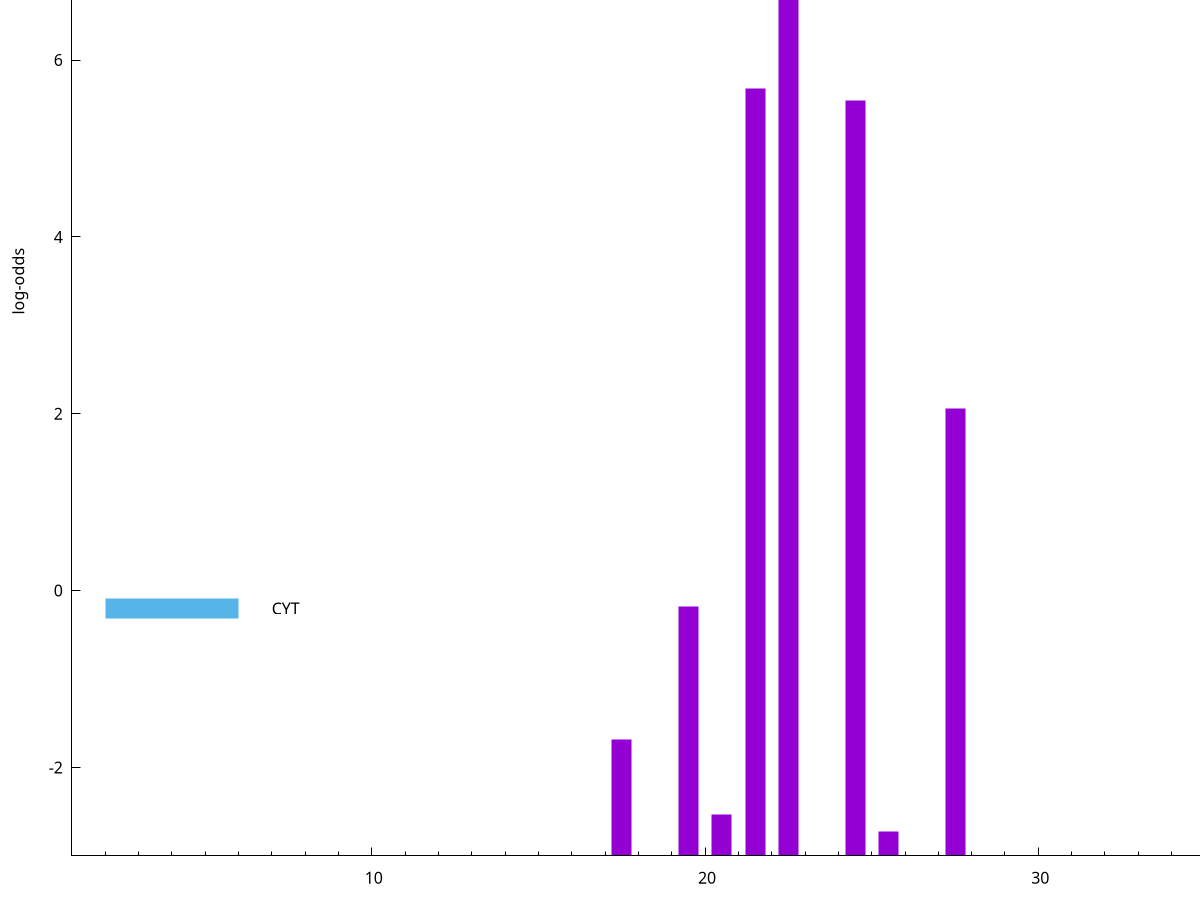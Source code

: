 set title "LipoP predictions for SRR4065679.gff"
set size 2., 1.4
set xrange [1:70] 
set mxtics 10
set yrange [-3:10]
set y2range [0:13]
set ylabel "log-odds"
set term postscript eps color solid "Helvetica" 30
set output "SRR4065679.gff28.eps"
set arrow from 2,9.01716 to 6,9.01716 nohead lt 1 lw 20
set label "SpI" at 7,9.01716
set arrow from 2,-0.200913 to 6,-0.200913 nohead lt 3 lw 20
set label "CYT" at 7,-0.200913
set arrow from 2,9.01716 to 6,9.01716 nohead lt 1 lw 20
set label "SpI" at 7,9.01716
# NOTE: The scores below are the log-odds scores with the threshold
# NOTE: subtracted (a hack to make gnuplot make the histogram all
# NOTE: look nice).
plot "-" axes x1y2 title "" with impulses lt 1 lw 20
22.500000 11.695840
21.500000 8.673050
24.500000 8.544450
27.500000 5.064070
19.500000 2.816687
17.500000 1.315260
20.500000 0.467870
25.500000 0.273180
e
exit
